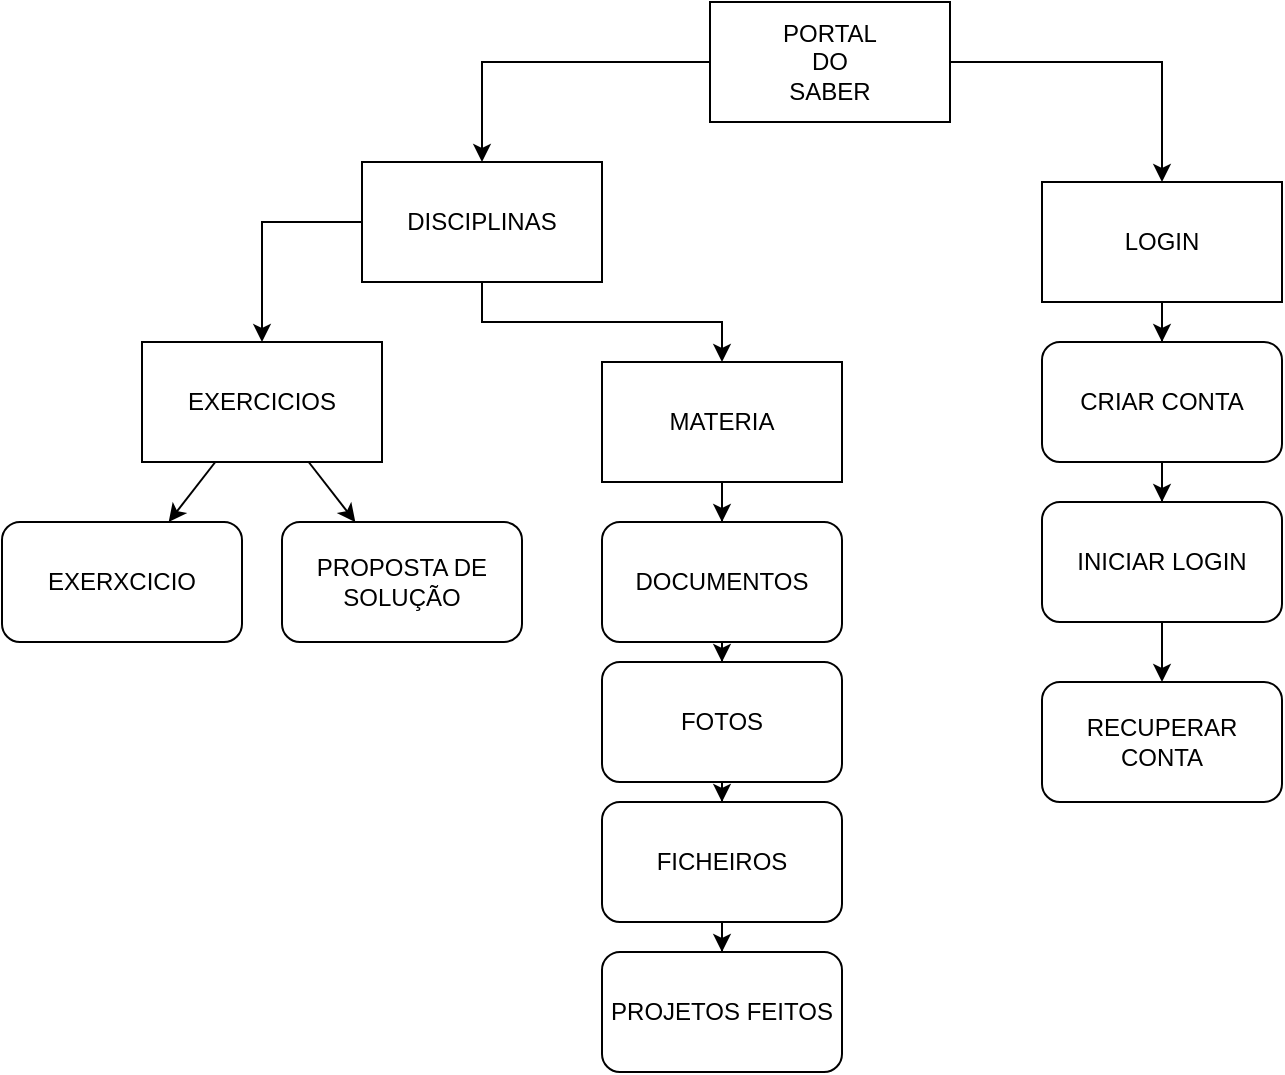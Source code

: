 <mxfile version="26.1.1">
  <diagram name="Página-1" id="WTYohL19KLjIrc-HTEi9">
    <mxGraphModel dx="1345" dy="640" grid="1" gridSize="10" guides="1" tooltips="1" connect="1" arrows="1" fold="1" page="1" pageScale="1" pageWidth="827" pageHeight="1169" math="0" shadow="0">
      <root>
        <mxCell id="0" />
        <mxCell id="1" parent="0" />
        <mxCell id="m4edMJqokVQLqB3c528U-16" style="edgeStyle=orthogonalEdgeStyle;rounded=0;orthogonalLoop=1;jettySize=auto;html=1;" edge="1" parent="1" source="m4edMJqokVQLqB3c528U-1" target="m4edMJqokVQLqB3c528U-3">
          <mxGeometry relative="1" as="geometry" />
        </mxCell>
        <mxCell id="m4edMJqokVQLqB3c528U-20" style="edgeStyle=orthogonalEdgeStyle;rounded=0;orthogonalLoop=1;jettySize=auto;html=1;" edge="1" parent="1" source="m4edMJqokVQLqB3c528U-1" target="m4edMJqokVQLqB3c528U-4">
          <mxGeometry relative="1" as="geometry" />
        </mxCell>
        <mxCell id="m4edMJqokVQLqB3c528U-1" value="PORTAL&lt;div&gt;DO&lt;br&gt;SABER&lt;/div&gt;" style="rounded=0;whiteSpace=wrap;html=1;" vertex="1" parent="1">
          <mxGeometry x="354" y="50" width="120" height="60" as="geometry" />
        </mxCell>
        <mxCell id="m4edMJqokVQLqB3c528U-17" style="edgeStyle=orthogonalEdgeStyle;rounded=0;orthogonalLoop=1;jettySize=auto;html=1;" edge="1" parent="1" source="m4edMJqokVQLqB3c528U-3" target="m4edMJqokVQLqB3c528U-5">
          <mxGeometry relative="1" as="geometry" />
        </mxCell>
        <mxCell id="m4edMJqokVQLqB3c528U-3" value="LOGIN" style="rounded=0;whiteSpace=wrap;html=1;" vertex="1" parent="1">
          <mxGeometry x="520" y="140" width="120" height="60" as="geometry" />
        </mxCell>
        <mxCell id="m4edMJqokVQLqB3c528U-22" style="edgeStyle=orthogonalEdgeStyle;rounded=0;orthogonalLoop=1;jettySize=auto;html=1;" edge="1" parent="1" source="m4edMJqokVQLqB3c528U-4" target="m4edMJqokVQLqB3c528U-8">
          <mxGeometry relative="1" as="geometry">
            <mxPoint x="120" y="220" as="targetPoint" />
            <Array as="points">
              <mxPoint x="130" y="160" />
            </Array>
          </mxGeometry>
        </mxCell>
        <mxCell id="m4edMJqokVQLqB3c528U-24" style="edgeStyle=orthogonalEdgeStyle;rounded=0;orthogonalLoop=1;jettySize=auto;html=1;" edge="1" parent="1" source="m4edMJqokVQLqB3c528U-4" target="m4edMJqokVQLqB3c528U-9">
          <mxGeometry relative="1" as="geometry">
            <mxPoint x="380" y="160" as="targetPoint" />
          </mxGeometry>
        </mxCell>
        <mxCell id="m4edMJqokVQLqB3c528U-4" value="DISCIPLINAS" style="rounded=0;whiteSpace=wrap;html=1;" vertex="1" parent="1">
          <mxGeometry x="180" y="130" width="120" height="60" as="geometry" />
        </mxCell>
        <mxCell id="m4edMJqokVQLqB3c528U-19" style="edgeStyle=orthogonalEdgeStyle;rounded=0;orthogonalLoop=1;jettySize=auto;html=1;" edge="1" parent="1" source="m4edMJqokVQLqB3c528U-5" target="m4edMJqokVQLqB3c528U-6">
          <mxGeometry relative="1" as="geometry" />
        </mxCell>
        <mxCell id="m4edMJqokVQLqB3c528U-5" value="CRIAR CONTA" style="rounded=1;whiteSpace=wrap;html=1;" vertex="1" parent="1">
          <mxGeometry x="520" y="220" width="120" height="60" as="geometry" />
        </mxCell>
        <mxCell id="m4edMJqokVQLqB3c528U-18" style="edgeStyle=orthogonalEdgeStyle;rounded=0;orthogonalLoop=1;jettySize=auto;html=1;" edge="1" parent="1" source="m4edMJqokVQLqB3c528U-6" target="m4edMJqokVQLqB3c528U-7">
          <mxGeometry relative="1" as="geometry" />
        </mxCell>
        <mxCell id="m4edMJqokVQLqB3c528U-6" value="INICIAR LOGIN" style="rounded=1;whiteSpace=wrap;html=1;" vertex="1" parent="1">
          <mxGeometry x="520" y="300" width="120" height="60" as="geometry" />
        </mxCell>
        <mxCell id="m4edMJqokVQLqB3c528U-7" value="RECUPERAR&lt;br&gt;CONTA" style="rounded=1;whiteSpace=wrap;html=1;" vertex="1" parent="1">
          <mxGeometry x="520" y="390" width="120" height="60" as="geometry" />
        </mxCell>
        <mxCell id="m4edMJqokVQLqB3c528U-8" value="EXERCICIOS" style="rounded=0;whiteSpace=wrap;html=1;" vertex="1" parent="1">
          <mxGeometry x="70" y="220" width="120" height="60" as="geometry" />
        </mxCell>
        <mxCell id="m4edMJqokVQLqB3c528U-27" style="edgeStyle=orthogonalEdgeStyle;rounded=0;orthogonalLoop=1;jettySize=auto;html=1;" edge="1" parent="1" source="m4edMJqokVQLqB3c528U-9" target="m4edMJqokVQLqB3c528U-12">
          <mxGeometry relative="1" as="geometry" />
        </mxCell>
        <mxCell id="m4edMJqokVQLqB3c528U-9" value="MATERIA" style="rounded=0;whiteSpace=wrap;html=1;" vertex="1" parent="1">
          <mxGeometry x="300" y="230" width="120" height="60" as="geometry" />
        </mxCell>
        <mxCell id="m4edMJqokVQLqB3c528U-10" value="EXERXCICIO" style="rounded=1;whiteSpace=wrap;html=1;" vertex="1" parent="1">
          <mxGeometry y="310" width="120" height="60" as="geometry" />
        </mxCell>
        <mxCell id="m4edMJqokVQLqB3c528U-11" value="PROPOSTA DE SOLUÇÃO" style="rounded=1;whiteSpace=wrap;html=1;" vertex="1" parent="1">
          <mxGeometry x="140" y="310" width="120" height="60" as="geometry" />
        </mxCell>
        <mxCell id="m4edMJqokVQLqB3c528U-28" style="edgeStyle=orthogonalEdgeStyle;rounded=0;orthogonalLoop=1;jettySize=auto;html=1;" edge="1" parent="1" source="m4edMJqokVQLqB3c528U-12" target="m4edMJqokVQLqB3c528U-13">
          <mxGeometry relative="1" as="geometry" />
        </mxCell>
        <mxCell id="m4edMJqokVQLqB3c528U-12" value="DOCUMENTOS" style="rounded=1;whiteSpace=wrap;html=1;" vertex="1" parent="1">
          <mxGeometry x="300" y="310" width="120" height="60" as="geometry" />
        </mxCell>
        <mxCell id="m4edMJqokVQLqB3c528U-29" style="edgeStyle=orthogonalEdgeStyle;rounded=0;orthogonalLoop=1;jettySize=auto;html=1;" edge="1" parent="1" source="m4edMJqokVQLqB3c528U-13" target="m4edMJqokVQLqB3c528U-14">
          <mxGeometry relative="1" as="geometry" />
        </mxCell>
        <mxCell id="m4edMJqokVQLqB3c528U-13" value="FOTOS" style="rounded=1;whiteSpace=wrap;html=1;" vertex="1" parent="1">
          <mxGeometry x="300" y="380" width="120" height="60" as="geometry" />
        </mxCell>
        <mxCell id="m4edMJqokVQLqB3c528U-30" style="edgeStyle=orthogonalEdgeStyle;rounded=0;orthogonalLoop=1;jettySize=auto;html=1;" edge="1" parent="1" source="m4edMJqokVQLqB3c528U-14" target="m4edMJqokVQLqB3c528U-15">
          <mxGeometry relative="1" as="geometry" />
        </mxCell>
        <mxCell id="m4edMJqokVQLqB3c528U-14" value="FICHEIROS" style="rounded=1;whiteSpace=wrap;html=1;" vertex="1" parent="1">
          <mxGeometry x="300" y="450" width="120" height="60" as="geometry" />
        </mxCell>
        <mxCell id="m4edMJqokVQLqB3c528U-15" value="PROJETOS FEITOS" style="rounded=1;whiteSpace=wrap;html=1;" vertex="1" parent="1">
          <mxGeometry x="300" y="525" width="120" height="60" as="geometry" />
        </mxCell>
        <mxCell id="m4edMJqokVQLqB3c528U-32" value="" style="endArrow=classic;html=1;rounded=0;" edge="1" parent="1" source="m4edMJqokVQLqB3c528U-8" target="m4edMJqokVQLqB3c528U-10">
          <mxGeometry width="50" height="50" relative="1" as="geometry">
            <mxPoint x="590" y="410" as="sourcePoint" />
            <mxPoint x="640" y="360" as="targetPoint" />
          </mxGeometry>
        </mxCell>
        <mxCell id="m4edMJqokVQLqB3c528U-33" value="" style="endArrow=classic;html=1;rounded=0;" edge="1" parent="1" source="m4edMJqokVQLqB3c528U-8" target="m4edMJqokVQLqB3c528U-11">
          <mxGeometry width="50" height="50" relative="1" as="geometry">
            <mxPoint x="590" y="410" as="sourcePoint" />
            <mxPoint x="640" y="360" as="targetPoint" />
          </mxGeometry>
        </mxCell>
      </root>
    </mxGraphModel>
  </diagram>
</mxfile>
